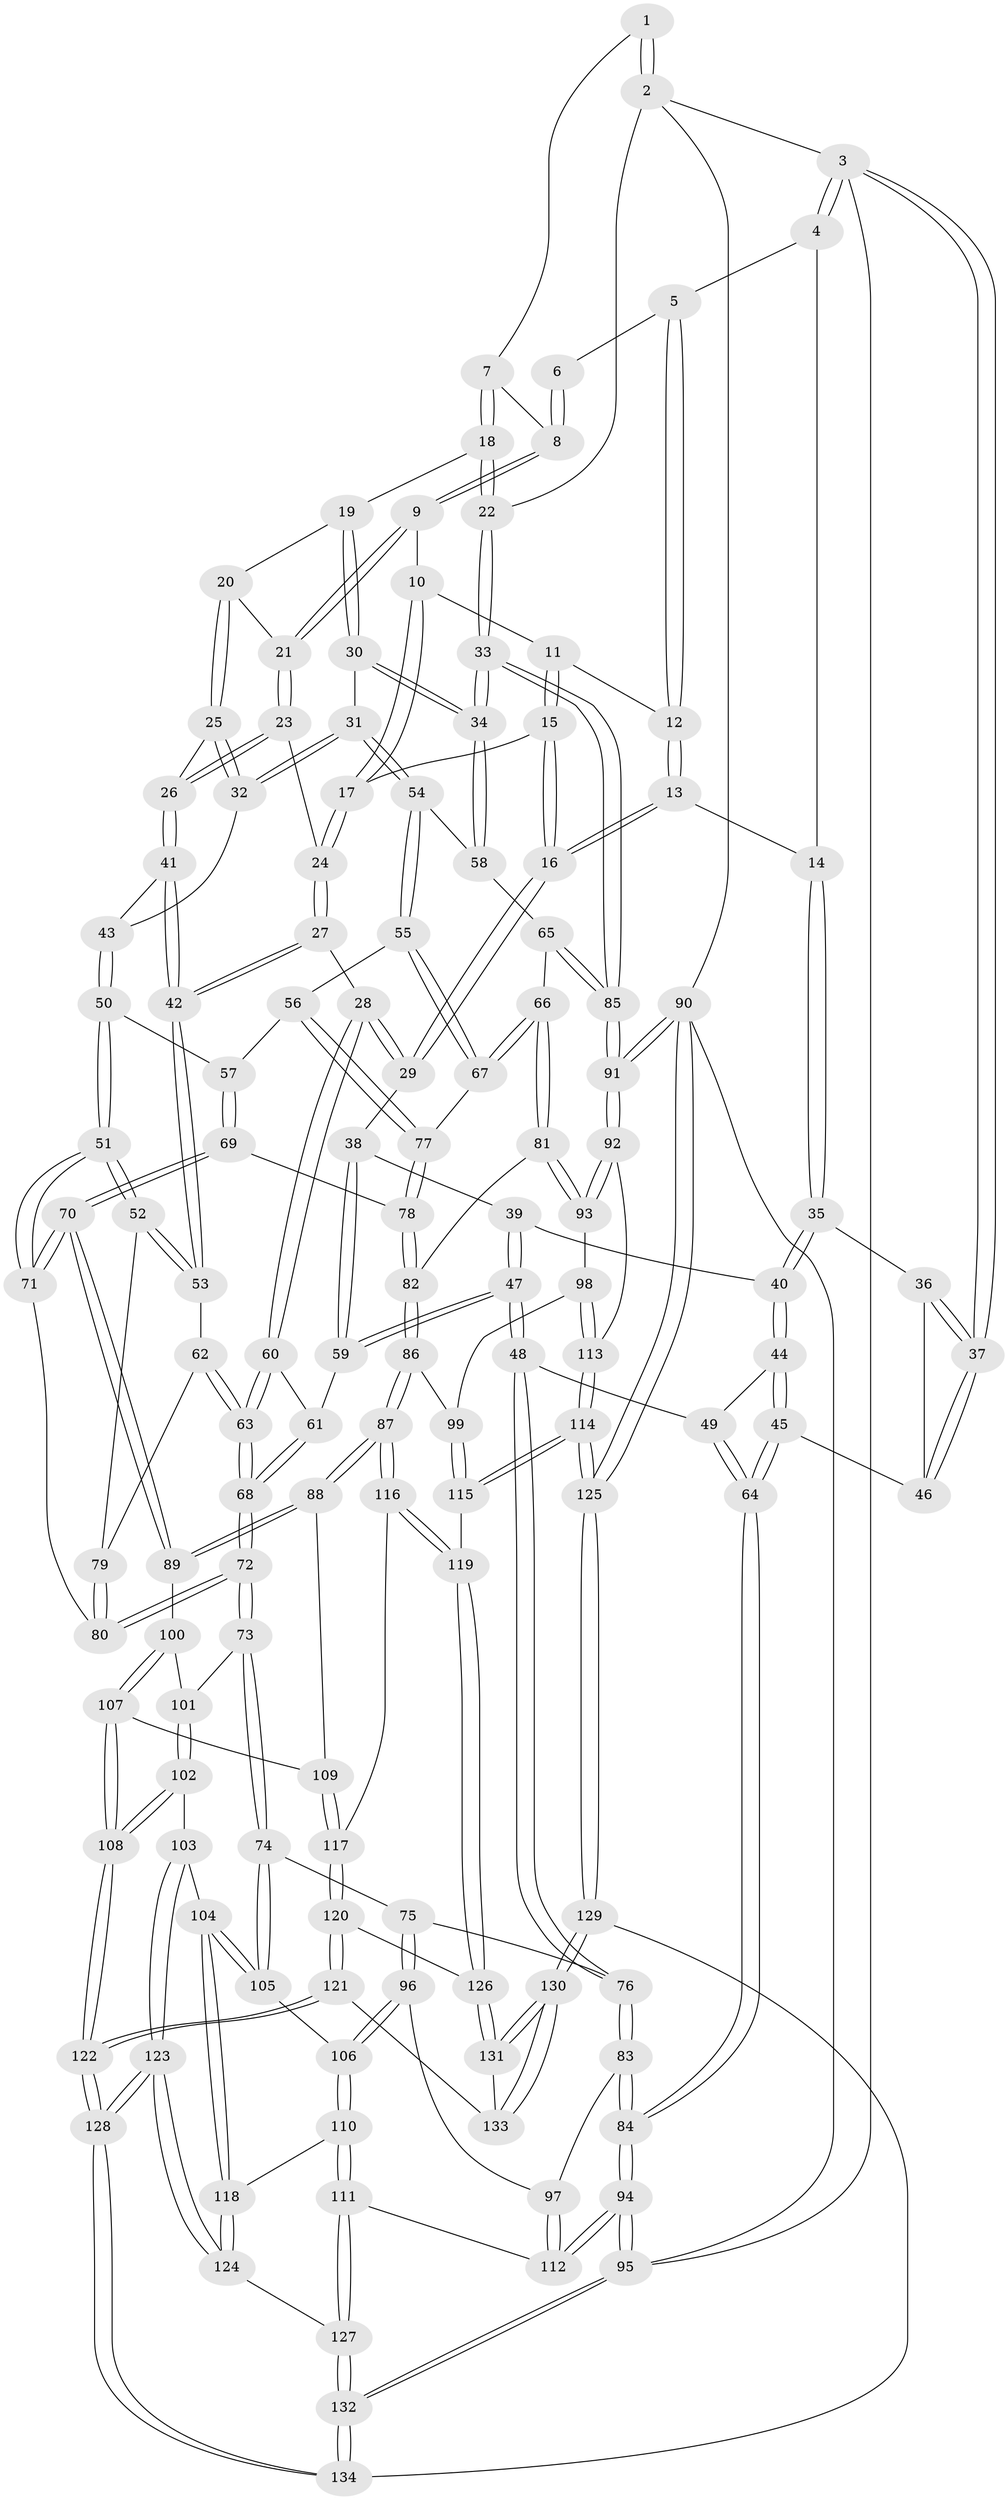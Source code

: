 // coarse degree distribution, {4: 0.2926829268292683, 5: 0.04878048780487805, 3: 0.5853658536585366, 2: 0.024390243902439025, 6: 0.04878048780487805}
// Generated by graph-tools (version 1.1) at 2025/54/03/04/25 22:54:48]
// undirected, 134 vertices, 332 edges
graph export_dot {
  node [color=gray90,style=filled];
  1 [pos="+0.7730400098161518+0"];
  2 [pos="+1+0"];
  3 [pos="+0+0"];
  4 [pos="+0+0"];
  5 [pos="+0.42491238511872215+0"];
  6 [pos="+0.5803122575951529+0"];
  7 [pos="+0.731580166124042+0.11248601861016971"];
  8 [pos="+0.6798334751692817+0.1116535925439478"];
  9 [pos="+0.6746140165549859+0.11499160583867497"];
  10 [pos="+0.6242263337585705+0.12345032518909438"];
  11 [pos="+0.49561048943854913+0.04490247505322228"];
  12 [pos="+0.4230045762983351+0"];
  13 [pos="+0.3133684712755747+0.1464049080111112"];
  14 [pos="+0.16660493641523044+0.17439243652140152"];
  15 [pos="+0.4931811675333493+0.20386906339669914"];
  16 [pos="+0.40931907330247147+0.25572953053545433"];
  17 [pos="+0.5521699278662435+0.20924231704340374"];
  18 [pos="+0.8412215632334612+0.15430744124028542"];
  19 [pos="+0.8389190676324235+0.19049455734428428"];
  20 [pos="+0.7209597565132764+0.24350682347924385"];
  21 [pos="+0.6640271801619666+0.21283471912001087"];
  22 [pos="+1+0"];
  23 [pos="+0.6144200292701391+0.2790235575285381"];
  24 [pos="+0.6097198334862337+0.27805115257051916"];
  25 [pos="+0.6840533993142791+0.302484153598705"];
  26 [pos="+0.617208380959182+0.2813867995984533"];
  27 [pos="+0.4969649538698149+0.3728154918708425"];
  28 [pos="+0.4158890791554957+0.35267302093566527"];
  29 [pos="+0.4068068127046624+0.3405509802405937"];
  30 [pos="+0.848012992827418+0.23384428286024075"];
  31 [pos="+0.837817645240203+0.3201353793083735"];
  32 [pos="+0.7142032141317965+0.3372139030124945"];
  33 [pos="+1+0.3471177123978785"];
  34 [pos="+1+0.3475702091830966"];
  35 [pos="+0.14582813102301662+0.2070879014371489"];
  36 [pos="+0.11166351836421753+0.20421004013272154"];
  37 [pos="+0+0"];
  38 [pos="+0.2901391034222896+0.36021871322405585"];
  39 [pos="+0.15128705370053228+0.2704495591837663"];
  40 [pos="+0.148163458116874+0.26657988438140623"];
  41 [pos="+0.6256170919350083+0.3748999744843589"];
  42 [pos="+0.5696191308968741+0.4399800542905896"];
  43 [pos="+0.697608047507538+0.3763718250892477"];
  44 [pos="+0.0750951882219588+0.3366817874803441"];
  45 [pos="+0+0.38991229619428824"];
  46 [pos="+0+0.22753770768955295"];
  47 [pos="+0.17992898454116021+0.5009523438071756"];
  48 [pos="+0.17889785449588796+0.5024241970032565"];
  49 [pos="+0.08298082965619585+0.4525494284335788"];
  50 [pos="+0.708584435208899+0.4555939320435639"];
  51 [pos="+0.6178346070232529+0.5012733860699521"];
  52 [pos="+0.5986709240535297+0.48640923613062764"];
  53 [pos="+0.5725066666855919+0.44696368084174154"];
  54 [pos="+0.8711826888014862+0.3976815144091081"];
  55 [pos="+0.8324251461954156+0.44216961029788837"];
  56 [pos="+0.8262870101514851+0.44574074022744453"];
  57 [pos="+0.7388591874862754+0.4623393906395028"];
  58 [pos="+0.9181834673766961+0.4092038245307148"];
  59 [pos="+0.23820502452859943+0.4624488988232495"];
  60 [pos="+0.40953932662634707+0.3932748216378053"];
  61 [pos="+0.30595234321422554+0.48216567807609384"];
  62 [pos="+0.45039055485407625+0.5084648307483352"];
  63 [pos="+0.4172701223840234+0.5144038559592802"];
  64 [pos="+0+0.534162542934366"];
  65 [pos="+0.9519410259448894+0.5553948694066764"];
  66 [pos="+0.8995880846240379+0.5812201006160066"];
  67 [pos="+0.8711220999920566+0.5398168734290268"];
  68 [pos="+0.38938120796899905+0.5977797690935011"];
  69 [pos="+0.7498808650534662+0.5640858817718845"];
  70 [pos="+0.6362048343901933+0.6213832610936708"];
  71 [pos="+0.632384687425874+0.608002814908802"];
  72 [pos="+0.3884999233428912+0.6114936894379386"];
  73 [pos="+0.38730593858035556+0.6153393660543888"];
  74 [pos="+0.3017903919344832+0.6387867635683795"];
  75 [pos="+0.1829959002078421+0.5634990496107561"];
  76 [pos="+0.17861843820930862+0.556391991978516"];
  77 [pos="+0.8007924518593689+0.5580520754797968"];
  78 [pos="+0.7935698933189141+0.5746444310931348"];
  79 [pos="+0.5309196936421791+0.5224269362376043"];
  80 [pos="+0.4976845678256737+0.5646713888030345"];
  81 [pos="+0.8755464998957129+0.6195222887528078"];
  82 [pos="+0.8221359463669029+0.6203801268604365"];
  83 [pos="+0+0.6198555844438733"];
  84 [pos="+0+0.6032342997610328"];
  85 [pos="+1+0.6382331073663919"];
  86 [pos="+0.7319029029034678+0.7249646529277791"];
  87 [pos="+0.7203922204437853+0.7296848315505159"];
  88 [pos="+0.6488158923805862+0.6899422551878365"];
  89 [pos="+0.6325128384386794+0.6648256688366785"];
  90 [pos="+1+1"];
  91 [pos="+1+0.683204333875823"];
  92 [pos="+1+0.7029235066488131"];
  93 [pos="+0.9362784861535087+0.7221869380862235"];
  94 [pos="+0+0.9116459541133496"];
  95 [pos="+0+1"];
  96 [pos="+0.1157781113217795+0.7191642196388357"];
  97 [pos="+0.05201953732675436+0.7055946873108867"];
  98 [pos="+0.9273112707637434+0.730598691888627"];
  99 [pos="+0.8959696173113818+0.7452635331264476"];
  100 [pos="+0.49962722096903156+0.6733556310959968"];
  101 [pos="+0.3875264082478072+0.6155698058595013"];
  102 [pos="+0.40766945646086356+0.8370005783100614"];
  103 [pos="+0.30390225932435244+0.8129724216991496"];
  104 [pos="+0.29376818977879854+0.8079439385535697"];
  105 [pos="+0.2632913314021698+0.7360654320243086"];
  106 [pos="+0.14365443213874685+0.7540213593670492"];
  107 [pos="+0.47979369608864414+0.7921633064522081"];
  108 [pos="+0.4410426633306467+0.8633471937795433"];
  109 [pos="+0.6076044205234193+0.752698278358498"];
  110 [pos="+0.12538844223931456+0.8474983687687577"];
  111 [pos="+0.1181050609898178+0.8584754752595178"];
  112 [pos="+0.031209140511677794+0.8457420290416569"];
  113 [pos="+0.9425757800305017+0.8576743766117227"];
  114 [pos="+0.930380759629591+0.9174034147840836"];
  115 [pos="+0.8555754056934907+0.8401982982853491"];
  116 [pos="+0.7365051036220975+0.8268690249303664"];
  117 [pos="+0.5744183093047522+0.8590358904196724"];
  118 [pos="+0.2547578112880059+0.8431255077952201"];
  119 [pos="+0.7457869575243068+0.8490247049490581"];
  120 [pos="+0.5688627103140239+0.8666453654134053"];
  121 [pos="+0.5489988530011906+0.890312075549074"];
  122 [pos="+0.4664429144503842+0.919962309075998"];
  123 [pos="+0.2989746673455935+1"];
  124 [pos="+0.2362919445509286+0.9389517515544644"];
  125 [pos="+1+1"];
  126 [pos="+0.7415758638699314+0.8824964228956557"];
  127 [pos="+0.12837303286000565+0.904869167658132"];
  128 [pos="+0.39597496996566706+1"];
  129 [pos="+0.8338746236756858+1"];
  130 [pos="+0.7952135522411288+1"];
  131 [pos="+0.7388513745490591+0.920313559909791"];
  132 [pos="+0+1"];
  133 [pos="+0.5779587329627485+0.9028108973145634"];
  134 [pos="+0.39609201834476443+1"];
  1 -- 2;
  1 -- 2;
  1 -- 7;
  2 -- 3;
  2 -- 22;
  2 -- 90;
  3 -- 4;
  3 -- 4;
  3 -- 37;
  3 -- 37;
  3 -- 95;
  4 -- 5;
  4 -- 14;
  5 -- 6;
  5 -- 12;
  5 -- 12;
  6 -- 8;
  6 -- 8;
  7 -- 8;
  7 -- 18;
  7 -- 18;
  8 -- 9;
  8 -- 9;
  9 -- 10;
  9 -- 21;
  9 -- 21;
  10 -- 11;
  10 -- 17;
  10 -- 17;
  11 -- 12;
  11 -- 15;
  11 -- 15;
  12 -- 13;
  12 -- 13;
  13 -- 14;
  13 -- 16;
  13 -- 16;
  14 -- 35;
  14 -- 35;
  15 -- 16;
  15 -- 16;
  15 -- 17;
  16 -- 29;
  16 -- 29;
  17 -- 24;
  17 -- 24;
  18 -- 19;
  18 -- 22;
  18 -- 22;
  19 -- 20;
  19 -- 30;
  19 -- 30;
  20 -- 21;
  20 -- 25;
  20 -- 25;
  21 -- 23;
  21 -- 23;
  22 -- 33;
  22 -- 33;
  23 -- 24;
  23 -- 26;
  23 -- 26;
  24 -- 27;
  24 -- 27;
  25 -- 26;
  25 -- 32;
  25 -- 32;
  26 -- 41;
  26 -- 41;
  27 -- 28;
  27 -- 42;
  27 -- 42;
  28 -- 29;
  28 -- 29;
  28 -- 60;
  28 -- 60;
  29 -- 38;
  30 -- 31;
  30 -- 34;
  30 -- 34;
  31 -- 32;
  31 -- 32;
  31 -- 54;
  31 -- 54;
  32 -- 43;
  33 -- 34;
  33 -- 34;
  33 -- 85;
  33 -- 85;
  34 -- 58;
  34 -- 58;
  35 -- 36;
  35 -- 40;
  35 -- 40;
  36 -- 37;
  36 -- 37;
  36 -- 46;
  37 -- 46;
  37 -- 46;
  38 -- 39;
  38 -- 59;
  38 -- 59;
  39 -- 40;
  39 -- 47;
  39 -- 47;
  40 -- 44;
  40 -- 44;
  41 -- 42;
  41 -- 42;
  41 -- 43;
  42 -- 53;
  42 -- 53;
  43 -- 50;
  43 -- 50;
  44 -- 45;
  44 -- 45;
  44 -- 49;
  45 -- 46;
  45 -- 64;
  45 -- 64;
  47 -- 48;
  47 -- 48;
  47 -- 59;
  47 -- 59;
  48 -- 49;
  48 -- 76;
  48 -- 76;
  49 -- 64;
  49 -- 64;
  50 -- 51;
  50 -- 51;
  50 -- 57;
  51 -- 52;
  51 -- 52;
  51 -- 71;
  51 -- 71;
  52 -- 53;
  52 -- 53;
  52 -- 79;
  53 -- 62;
  54 -- 55;
  54 -- 55;
  54 -- 58;
  55 -- 56;
  55 -- 67;
  55 -- 67;
  56 -- 57;
  56 -- 77;
  56 -- 77;
  57 -- 69;
  57 -- 69;
  58 -- 65;
  59 -- 61;
  60 -- 61;
  60 -- 63;
  60 -- 63;
  61 -- 68;
  61 -- 68;
  62 -- 63;
  62 -- 63;
  62 -- 79;
  63 -- 68;
  63 -- 68;
  64 -- 84;
  64 -- 84;
  65 -- 66;
  65 -- 85;
  65 -- 85;
  66 -- 67;
  66 -- 67;
  66 -- 81;
  66 -- 81;
  67 -- 77;
  68 -- 72;
  68 -- 72;
  69 -- 70;
  69 -- 70;
  69 -- 78;
  70 -- 71;
  70 -- 71;
  70 -- 89;
  70 -- 89;
  71 -- 80;
  72 -- 73;
  72 -- 73;
  72 -- 80;
  72 -- 80;
  73 -- 74;
  73 -- 74;
  73 -- 101;
  74 -- 75;
  74 -- 105;
  74 -- 105;
  75 -- 76;
  75 -- 96;
  75 -- 96;
  76 -- 83;
  76 -- 83;
  77 -- 78;
  77 -- 78;
  78 -- 82;
  78 -- 82;
  79 -- 80;
  79 -- 80;
  81 -- 82;
  81 -- 93;
  81 -- 93;
  82 -- 86;
  82 -- 86;
  83 -- 84;
  83 -- 84;
  83 -- 97;
  84 -- 94;
  84 -- 94;
  85 -- 91;
  85 -- 91;
  86 -- 87;
  86 -- 87;
  86 -- 99;
  87 -- 88;
  87 -- 88;
  87 -- 116;
  87 -- 116;
  88 -- 89;
  88 -- 89;
  88 -- 109;
  89 -- 100;
  90 -- 91;
  90 -- 91;
  90 -- 125;
  90 -- 125;
  90 -- 95;
  91 -- 92;
  91 -- 92;
  92 -- 93;
  92 -- 93;
  92 -- 113;
  93 -- 98;
  94 -- 95;
  94 -- 95;
  94 -- 112;
  94 -- 112;
  95 -- 132;
  95 -- 132;
  96 -- 97;
  96 -- 106;
  96 -- 106;
  97 -- 112;
  97 -- 112;
  98 -- 99;
  98 -- 113;
  98 -- 113;
  99 -- 115;
  99 -- 115;
  100 -- 101;
  100 -- 107;
  100 -- 107;
  101 -- 102;
  101 -- 102;
  102 -- 103;
  102 -- 108;
  102 -- 108;
  103 -- 104;
  103 -- 123;
  103 -- 123;
  104 -- 105;
  104 -- 105;
  104 -- 118;
  104 -- 118;
  105 -- 106;
  106 -- 110;
  106 -- 110;
  107 -- 108;
  107 -- 108;
  107 -- 109;
  108 -- 122;
  108 -- 122;
  109 -- 117;
  109 -- 117;
  110 -- 111;
  110 -- 111;
  110 -- 118;
  111 -- 112;
  111 -- 127;
  111 -- 127;
  113 -- 114;
  113 -- 114;
  114 -- 115;
  114 -- 115;
  114 -- 125;
  114 -- 125;
  115 -- 119;
  116 -- 117;
  116 -- 119;
  116 -- 119;
  117 -- 120;
  117 -- 120;
  118 -- 124;
  118 -- 124;
  119 -- 126;
  119 -- 126;
  120 -- 121;
  120 -- 121;
  120 -- 126;
  121 -- 122;
  121 -- 122;
  121 -- 133;
  122 -- 128;
  122 -- 128;
  123 -- 124;
  123 -- 124;
  123 -- 128;
  123 -- 128;
  124 -- 127;
  125 -- 129;
  125 -- 129;
  126 -- 131;
  126 -- 131;
  127 -- 132;
  127 -- 132;
  128 -- 134;
  128 -- 134;
  129 -- 130;
  129 -- 130;
  129 -- 134;
  130 -- 131;
  130 -- 131;
  130 -- 133;
  130 -- 133;
  131 -- 133;
  132 -- 134;
  132 -- 134;
}
